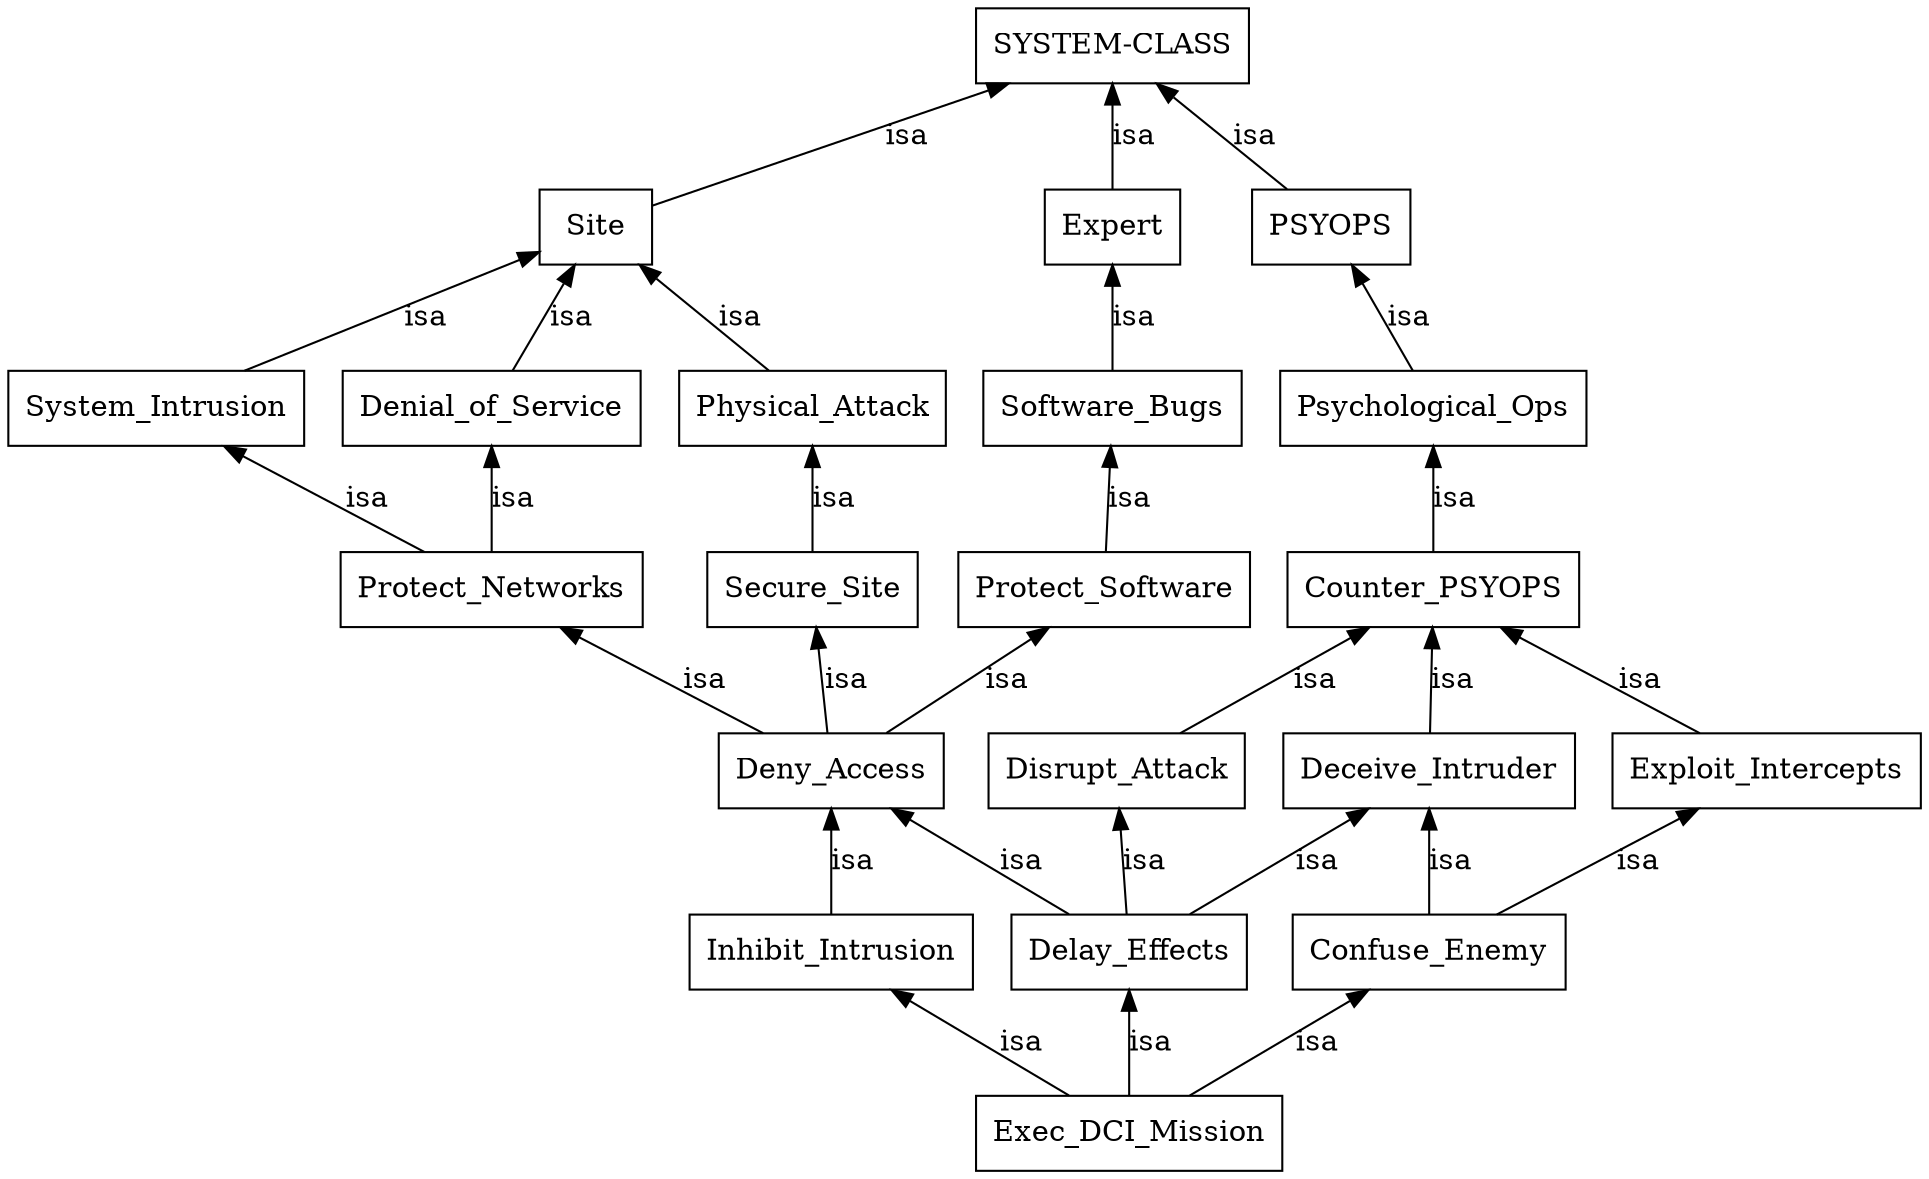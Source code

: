 digraph "IW-DCI" {
	node [	label = "\N" ];
	graph [bb= "0,0,759,580"];
	Physical_Attack [label=Physical_Attack, shape=box, color="0.0,0.0,0.0", fontcolor="0.0,0.0,0.0", pos="319,378", width="1.47", height="0.50"];
	Site [label=Site, shape=box, color="0.0,0.0,0.0", fontcolor="0.0,0.0,0.0", pos="247,466", width="0.75", height="0.50"];
	Protect_Networks [label=Protect_Networks, shape=box, color="0.0,0.0,0.0", fontcolor="0.0,0.0,0.0", pos="189,290", width="1.58", height="0.50"];
	Denial_of_Service [label=Denial_of_Service, shape=box, color="0.0,0.0,0.0", fontcolor="0.0,0.0,0.0", pos="189,378", width="1.64", height="0.50"];
	System_Intrusion [label=System_Intrusion, shape=box, color="0.0,0.0,0.0", fontcolor="0.0,0.0,0.0", pos="56,378", width="1.56", height="0.50"];
	Protect_Software [label=Protect_Software, shape=box, color="0.0,0.0,0.0", fontcolor="0.0,0.0,0.0", pos="435,290", width="1.53", height="0.50"];
	Software_Bugs [label=Software_Bugs, shape=box, color="0.0,0.0,0.0", fontcolor="0.0,0.0,0.0", pos="440,378", width="1.39", height="0.50"];
	Deny_Access [label=Deny_Access, shape=box, color="0.0,0.0,0.0", fontcolor="0.0,0.0,0.0", pos="319,202", width="1.25", height="0.50"];
	Secure_Site [label=Secure_Site, shape=box, color="0.0,0.0,0.0", fontcolor="0.0,0.0,0.0", pos="319,290", width="1.11", height="0.50"];
	Inhibit_Intrusion [label=Inhibit_Intrusion, shape=box, color="0.0,0.0,0.0", fontcolor="0.0,0.0,0.0", pos="323,114", width="1.50", height="0.50"];
	"SYSTEM-CLASS" [label="SYSTEM-CLASS", shape=box, color="0.0,0.0,0.0", fontcolor="0.0,0.0,0.0", pos="440,554", width="1.64", height="0.50"];
	Deceive_Intruder [label=Deceive_Intruder, shape=box, color="0.0,0.0,0.0", fontcolor="0.0,0.0,0.0", pos="569,202", width="1.56", height="0.50"];
	Counter_PSYOPS [label=Counter_PSYOPS, shape=box, color="0.0,0.0,0.0", fontcolor="0.0,0.0,0.0", pos="569,290", width="1.64", height="0.50"];
	Psychological_Ops [label=Psychological_Ops, shape=box, color="0.0,0.0,0.0", fontcolor="0.0,0.0,0.0", pos="569,378", width="1.69", height="0.50"];
	Confuse_Enemy [label=Confuse_Enemy, shape=box, color="0.0,0.0,0.0", fontcolor="0.0,0.0,0.0", pos="580,114", width="1.47", height="0.50"];
	Exploit_Intercepts [label=Exploit_Intercepts, shape=box, color="0.0,0.0,0.0", fontcolor="0.0,0.0,0.0", pos="701,202", width="1.61", height="0.50"];
	Delay_Effects [label=Delay_Effects, shape=box, color="0.0,0.0,0.0", fontcolor="0.0,0.0,0.0", pos="448,114", width="1.31", height="0.50"];
	Disrupt_Attack [label=Disrupt_Attack, shape=box, color="0.0,0.0,0.0", fontcolor="0.0,0.0,0.0", pos="445,202", width="1.39", height="0.50"];
	PSYOPS [label=PSYOPS, shape=box, color="0.0,0.0,0.0", fontcolor="0.0,0.0,0.0", pos="531,466", width="0.92", height="0.50"];
	Exec_DCI_Mission [label=Exec_DCI_Mission, shape=box, color="0.0,0.0,0.0", fontcolor="0.0,0.0,0.0", pos="448,26", width="1.72", height="0.50"];
	Expert [label=Expert, shape=box, color="0.0,0.0,0.0", fontcolor="0.0,0.0,0.0", pos="440,466", width="0.75", height="0.50"];
	Site -> Physical_Attack [dir=back, label=isa, color="0.0,0.0,0.0", fontcolor="0.0,0.0,0.0", pos="s,262,448 268,441 279,427 294,409 304,396", lp="305,422"];
	Denial_of_Service -> Protect_Networks [dir=back, label=isa, color="0.0,0.0,0.0", fontcolor="0.0,0.0,0.0", pos="s,189,360 189,351 189,337 189,320 189,308", lp="204,334"];
	System_Intrusion -> Protect_Networks [dir=back, label=isa, color="0.0,0.0,0.0", fontcolor="0.0,0.0,0.0", pos="s,83,360 91,355 113,340 140,321 161,308", lp="150,334"];
	Site -> Denial_of_Service [dir=back, label=isa, color="0.0,0.0,0.0", fontcolor="0.0,0.0,0.0", pos="s,235,448 230,440 221,426 209,409 201,396", lp="239,422"];
	Software_Bugs -> Protect_Software [dir=back, label=isa, color="0.0,0.0,0.0", fontcolor="0.0,0.0,0.0", pos="s,439,360 439,354 438,339 437,321 436,308", lp="452,334"];
	Protect_Networks -> Deny_Access [dir=back, label=isa, color="0.0,0.0,0.0", fontcolor="0.0,0.0,0.0", pos="s,216,272 223,267 245,252 272,233 292,220", lp="281,246"];
	Protect_Software -> Deny_Access [dir=back, label=isa, color="0.0,0.0,0.0", fontcolor="0.0,0.0,0.0", pos="s,411,272 404,266 385,252 361,233 343,220", lp="402,246"];
	Secure_Site -> Deny_Access [dir=back, label=isa, color="0.0,0.0,0.0", fontcolor="0.0,0.0,0.0", pos="s,319,272 319,263 319,249 319,232 319,220", lp="334,246"];
	Deny_Access -> Inhibit_Intrusion [dir=back, label=isa, color="0.0,0.0,0.0", fontcolor="0.0,0.0,0.0", pos="s,320,184 321,175 321,161 322,144 322,132", lp="336,158"];
	Counter_PSYOPS -> Deceive_Intruder [dir=back, label=isa, color="0.0,0.0,0.0", fontcolor="0.0,0.0,0.0", pos="s,569,272 569,263 569,249 569,232 569,220", lp="584,246"];
	Psychological_Ops -> Counter_PSYOPS [dir=back, label=isa, color="0.0,0.0,0.0", fontcolor="0.0,0.0,0.0", pos="s,569,360 569,351 569,337 569,320 569,308", lp="584,334"];
	Deceive_Intruder -> Confuse_Enemy [dir=back, label=isa, color="0.0,0.0,0.0", fontcolor="0.0,0.0,0.0", pos="s,571,184 572,178 574,164 576,145 578,132", lp="590,158"];
	Exploit_Intercepts -> Confuse_Enemy [dir=back, label=isa, color="0.0,0.0,0.0", fontcolor="0.0,0.0,0.0", pos="s,676,184 669,179 649,164 624,145 605,132", lp="666,158"];
	Deceive_Intruder -> Delay_Effects [dir=back, label=isa, color="0.0,0.0,0.0", fontcolor="0.0,0.0,0.0", pos="s,544,184 537,179 517,164 492,145 473,132", lp="534,158"];
	Deny_Access -> Delay_Effects [dir=back, label=isa, color="0.0,0.0,0.0", fontcolor="0.0,0.0,0.0", pos="s,345,184 352,179 374,164 401,145 421,132", lp="410,158"];
	Disrupt_Attack -> Delay_Effects [dir=back, label=isa, color="0.0,0.0,0.0", fontcolor="0.0,0.0,0.0", pos="s,446,184 446,175 447,161 447,144 448,132", lp="461,158"];
	Site -> System_Intrusion [dir=back, label=isa, color="0.0,0.0,0.0", fontcolor="0.0,0.0,0.0", pos="s,220,453 213,450 180,435 130,412 95,396", lp="184,422"];
	PSYOPS -> Psychological_Ops [dir=back, label=isa, color="0.0,0.0,0.0", fontcolor="0.0,0.0,0.0", pos="s,539,448 543,439 548,425 556,408 561,396", lp="568,422"];
	Confuse_Enemy -> Exec_DCI_Mission [dir=back, label=isa, color="0.0,0.0,0.0", fontcolor="0.0,0.0,0.0", pos="s,553,96 545,91 523,76 496,57 475,44", lp="541,70"];
	Delay_Effects -> Exec_DCI_Mission [dir=back, label=isa, color="0.0,0.0,0.0", fontcolor="0.0,0.0,0.0", pos="s,448,96 448,87 448,73 448,56 448,44", lp="463,70"];
	Inhibit_Intrusion -> Exec_DCI_Mission [dir=back, label=isa, color="0.0,0.0,0.0", fontcolor="0.0,0.0,0.0", pos="s,349,96 356,91 377,76 402,57 422,44", lp="411,70"];
	Counter_PSYOPS -> Disrupt_Attack [dir=back, label=isa, color="0.0,0.0,0.0", fontcolor="0.0,0.0,0.0", pos="s,544,272 536,267 515,252 490,233 471,220", lp="533,246"];
	Expert -> Software_Bugs [dir=back, label=isa, color="0.0,0.0,0.0", fontcolor="0.0,0.0,0.0", pos="s,440,448 440,439 440,425 440,408 440,396", lp="455,422"];
	"SYSTEM-CLASS" -> Expert [dir=back, label=isa, color="0.0,0.0,0.0", fontcolor="0.0,0.0,0.0", pos="s,440,536 440,527 440,513 440,496 440,484", lp="455,510"];
	Physical_Attack -> Secure_Site [dir=back, label=isa, color="0.0,0.0,0.0", fontcolor="0.0,0.0,0.0", pos="s,319,360 319,351 319,337 319,320 319,308", lp="334,334"];
	Counter_PSYOPS -> Exploit_Intercepts [dir=back, label=isa, color="0.0,0.0,0.0", fontcolor="0.0,0.0,0.0", pos="s,596,272 604,267 626,252 653,233 674,220", lp="662,246"];
	"SYSTEM-CLASS" -> PSYOPS [dir=back, label=isa, color="0.0,0.0,0.0", fontcolor="0.0,0.0,0.0", pos="s,459,536 466,530 481,515 499,497 512,484", lp="508,510"];
	"SYSTEM-CLASS" -> Site [dir=back, label=isa, color="0.0,0.0,0.0", fontcolor="0.0,0.0,0.0", pos="s,400,536 392,532 356,516 305,492 274,478", lp="376,510"];
}
